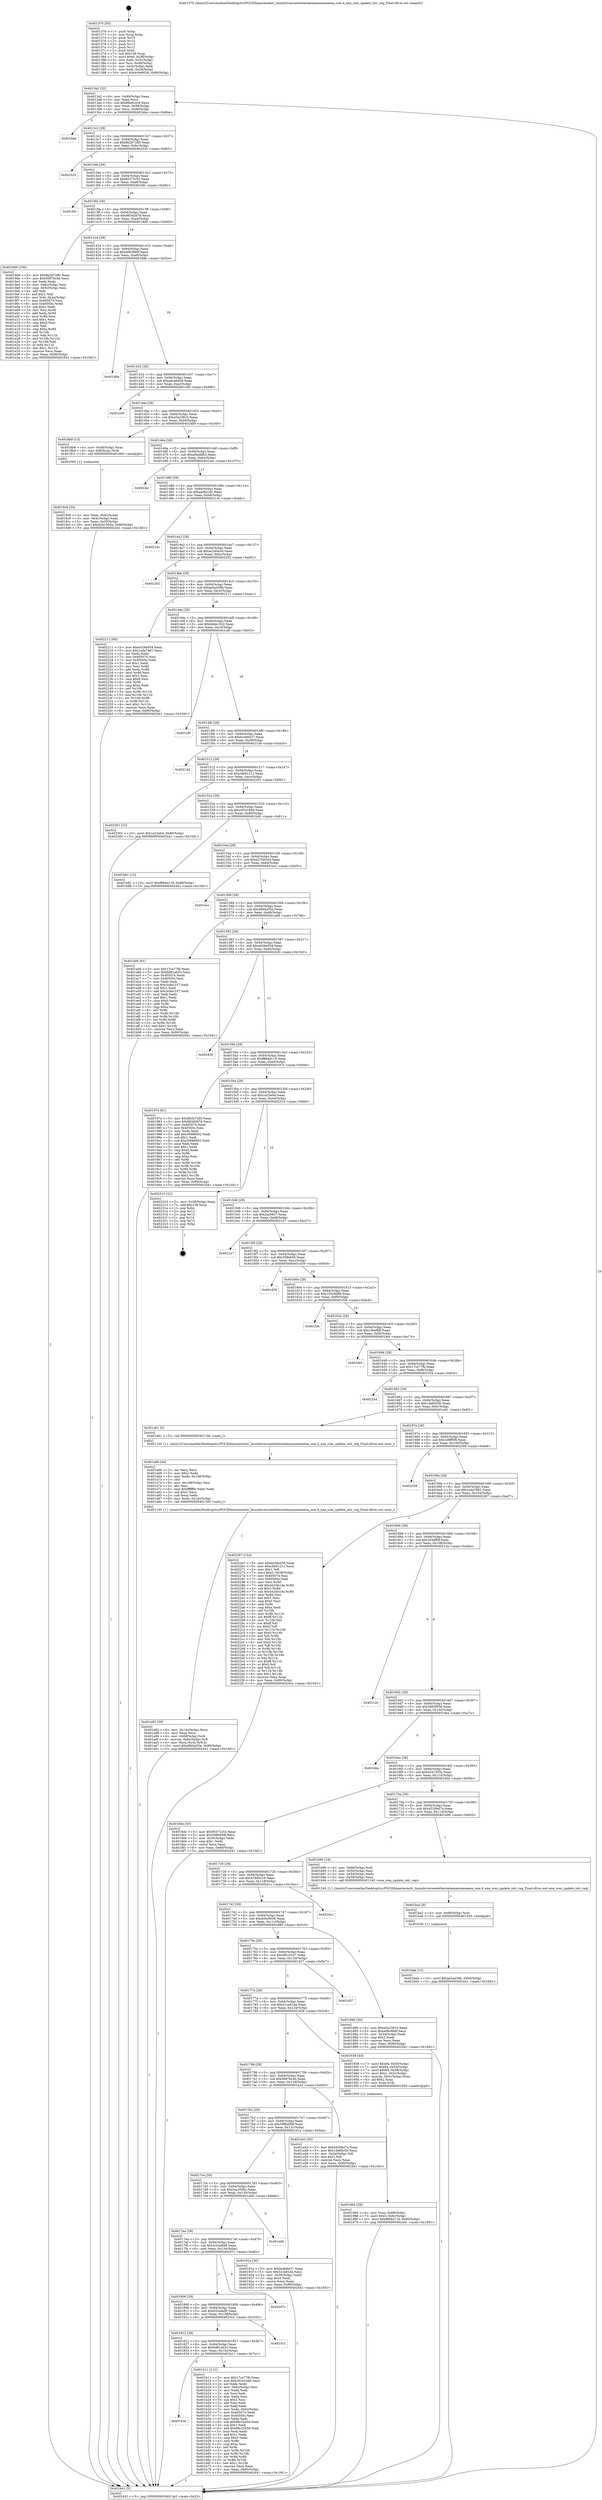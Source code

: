 digraph "0x401370" {
  label = "0x401370 (/mnt/c/Users/mathe/Desktop/tcc/POCII/binaries/extr_linuxdriversnetethernetamazonenaena_com.h_ena_com_update_intr_reg_Final-ollvm.out::main(0))"
  labelloc = "t"
  node[shape=record]

  Entry [label="",width=0.3,height=0.3,shape=circle,fillcolor=black,style=filled]
  "0x4013a2" [label="{
     0x4013a2 [32]\l
     | [instrs]\l
     &nbsp;&nbsp;0x4013a2 \<+6\>: mov -0x90(%rbp),%eax\l
     &nbsp;&nbsp;0x4013a8 \<+2\>: mov %eax,%ecx\l
     &nbsp;&nbsp;0x4013aa \<+6\>: sub $0x88e8c2c9,%ecx\l
     &nbsp;&nbsp;0x4013b0 \<+6\>: mov %eax,-0x94(%rbp)\l
     &nbsp;&nbsp;0x4013b6 \<+6\>: mov %ecx,-0x98(%rbp)\l
     &nbsp;&nbsp;0x4013bc \<+6\>: je 0000000000401bba \<main+0x84a\>\l
  }"]
  "0x401bba" [label="{
     0x401bba\l
  }", style=dashed]
  "0x4013c2" [label="{
     0x4013c2 [28]\l
     | [instrs]\l
     &nbsp;&nbsp;0x4013c2 \<+5\>: jmp 00000000004013c7 \<main+0x57\>\l
     &nbsp;&nbsp;0x4013c7 \<+6\>: mov -0x94(%rbp),%eax\l
     &nbsp;&nbsp;0x4013cd \<+5\>: sub $0x8b2b7280,%eax\l
     &nbsp;&nbsp;0x4013d2 \<+6\>: mov %eax,-0x9c(%rbp)\l
     &nbsp;&nbsp;0x4013d8 \<+6\>: je 0000000000402325 \<main+0xfb5\>\l
  }"]
  Exit [label="",width=0.3,height=0.3,shape=circle,fillcolor=black,style=filled,peripheries=2]
  "0x402325" [label="{
     0x402325\l
  }", style=dashed]
  "0x4013de" [label="{
     0x4013de [28]\l
     | [instrs]\l
     &nbsp;&nbsp;0x4013de \<+5\>: jmp 00000000004013e3 \<main+0x73\>\l
     &nbsp;&nbsp;0x4013e3 \<+6\>: mov -0x94(%rbp),%eax\l
     &nbsp;&nbsp;0x4013e9 \<+5\>: sub $0x95372c52,%eax\l
     &nbsp;&nbsp;0x4013ee \<+6\>: mov %eax,-0xa0(%rbp)\l
     &nbsp;&nbsp;0x4013f4 \<+6\>: je 00000000004018fc \<main+0x58c\>\l
  }"]
  "0x401bab" [label="{
     0x401bab [15]\l
     | [instrs]\l
     &nbsp;&nbsp;0x401bab \<+10\>: movl $0xae5a439b,-0x90(%rbp)\l
     &nbsp;&nbsp;0x401bb5 \<+5\>: jmp 0000000000402441 \<main+0x10d1\>\l
  }"]
  "0x4018fc" [label="{
     0x4018fc\l
  }", style=dashed]
  "0x4013fa" [label="{
     0x4013fa [28]\l
     | [instrs]\l
     &nbsp;&nbsp;0x4013fa \<+5\>: jmp 00000000004013ff \<main+0x8f\>\l
     &nbsp;&nbsp;0x4013ff \<+6\>: mov -0x94(%rbp),%eax\l
     &nbsp;&nbsp;0x401405 \<+5\>: sub $0x983d2679,%eax\l
     &nbsp;&nbsp;0x40140a \<+6\>: mov %eax,-0xa4(%rbp)\l
     &nbsp;&nbsp;0x401410 \<+6\>: je 00000000004019d9 \<main+0x669\>\l
  }"]
  "0x401ba2" [label="{
     0x401ba2 [9]\l
     | [instrs]\l
     &nbsp;&nbsp;0x401ba2 \<+4\>: mov -0x68(%rbp),%rdi\l
     &nbsp;&nbsp;0x401ba6 \<+5\>: call 0000000000401030 \<free@plt\>\l
     | [calls]\l
     &nbsp;&nbsp;0x401030 \{1\} (unknown)\l
  }"]
  "0x4019d9" [label="{
     0x4019d9 [106]\l
     | [instrs]\l
     &nbsp;&nbsp;0x4019d9 \<+5\>: mov $0x8b2b7280,%eax\l
     &nbsp;&nbsp;0x4019de \<+5\>: mov $0x5687bc4d,%ecx\l
     &nbsp;&nbsp;0x4019e3 \<+2\>: xor %edx,%edx\l
     &nbsp;&nbsp;0x4019e5 \<+3\>: mov -0x6c(%rbp),%esi\l
     &nbsp;&nbsp;0x4019e8 \<+3\>: cmp -0x5c(%rbp),%esi\l
     &nbsp;&nbsp;0x4019eb \<+4\>: setl %dil\l
     &nbsp;&nbsp;0x4019ef \<+4\>: and $0x1,%dil\l
     &nbsp;&nbsp;0x4019f3 \<+4\>: mov %dil,-0x2a(%rbp)\l
     &nbsp;&nbsp;0x4019f7 \<+7\>: mov 0x405074,%esi\l
     &nbsp;&nbsp;0x4019fe \<+8\>: mov 0x40505c,%r8d\l
     &nbsp;&nbsp;0x401a06 \<+3\>: sub $0x1,%edx\l
     &nbsp;&nbsp;0x401a09 \<+3\>: mov %esi,%r9d\l
     &nbsp;&nbsp;0x401a0c \<+3\>: add %edx,%r9d\l
     &nbsp;&nbsp;0x401a0f \<+4\>: imul %r9d,%esi\l
     &nbsp;&nbsp;0x401a13 \<+3\>: and $0x1,%esi\l
     &nbsp;&nbsp;0x401a16 \<+3\>: cmp $0x0,%esi\l
     &nbsp;&nbsp;0x401a19 \<+4\>: sete %dil\l
     &nbsp;&nbsp;0x401a1d \<+4\>: cmp $0xa,%r8d\l
     &nbsp;&nbsp;0x401a21 \<+4\>: setl %r10b\l
     &nbsp;&nbsp;0x401a25 \<+3\>: mov %dil,%r11b\l
     &nbsp;&nbsp;0x401a28 \<+3\>: and %r10b,%r11b\l
     &nbsp;&nbsp;0x401a2b \<+3\>: xor %r10b,%dil\l
     &nbsp;&nbsp;0x401a2e \<+3\>: or %dil,%r11b\l
     &nbsp;&nbsp;0x401a31 \<+4\>: test $0x1,%r11b\l
     &nbsp;&nbsp;0x401a35 \<+3\>: cmovne %ecx,%eax\l
     &nbsp;&nbsp;0x401a38 \<+6\>: mov %eax,-0x90(%rbp)\l
     &nbsp;&nbsp;0x401a3e \<+5\>: jmp 0000000000402441 \<main+0x10d1\>\l
  }"]
  "0x401416" [label="{
     0x401416 [28]\l
     | [instrs]\l
     &nbsp;&nbsp;0x401416 \<+5\>: jmp 000000000040141b \<main+0xab\>\l
     &nbsp;&nbsp;0x40141b \<+6\>: mov -0x94(%rbp),%eax\l
     &nbsp;&nbsp;0x401421 \<+5\>: sub $0xa08c9b0f,%eax\l
     &nbsp;&nbsp;0x401426 \<+6\>: mov %eax,-0xa8(%rbp)\l
     &nbsp;&nbsp;0x40142c \<+6\>: je 000000000040189e \<main+0x52e\>\l
  }"]
  "0x40183e" [label="{
     0x40183e\l
  }", style=dashed]
  "0x40189e" [label="{
     0x40189e\l
  }", style=dashed]
  "0x401432" [label="{
     0x401432 [28]\l
     | [instrs]\l
     &nbsp;&nbsp;0x401432 \<+5\>: jmp 0000000000401437 \<main+0xc7\>\l
     &nbsp;&nbsp;0x401437 \<+6\>: mov -0x94(%rbp),%eax\l
     &nbsp;&nbsp;0x40143d \<+5\>: sub $0xa0c46628,%eax\l
     &nbsp;&nbsp;0x401442 \<+6\>: mov %eax,-0xac(%rbp)\l
     &nbsp;&nbsp;0x401448 \<+6\>: je 0000000000401c06 \<main+0x896\>\l
  }"]
  "0x401b11" [label="{
     0x401b11 [112]\l
     | [instrs]\l
     &nbsp;&nbsp;0x401b11 \<+5\>: mov $0x17ce77fb,%eax\l
     &nbsp;&nbsp;0x401b16 \<+5\>: mov $0xc9241946,%ecx\l
     &nbsp;&nbsp;0x401b1b \<+2\>: xor %edx,%edx\l
     &nbsp;&nbsp;0x401b1d \<+3\>: mov -0x6c(%rbp),%esi\l
     &nbsp;&nbsp;0x401b20 \<+2\>: mov %edx,%edi\l
     &nbsp;&nbsp;0x401b22 \<+2\>: sub %esi,%edi\l
     &nbsp;&nbsp;0x401b24 \<+2\>: mov %edx,%esi\l
     &nbsp;&nbsp;0x401b26 \<+3\>: sub $0x1,%esi\l
     &nbsp;&nbsp;0x401b29 \<+2\>: add %esi,%edi\l
     &nbsp;&nbsp;0x401b2b \<+2\>: sub %edi,%edx\l
     &nbsp;&nbsp;0x401b2d \<+3\>: mov %edx,-0x6c(%rbp)\l
     &nbsp;&nbsp;0x401b30 \<+7\>: mov 0x405074,%edx\l
     &nbsp;&nbsp;0x401b37 \<+7\>: mov 0x40505c,%esi\l
     &nbsp;&nbsp;0x401b3e \<+2\>: mov %edx,%edi\l
     &nbsp;&nbsp;0x401b40 \<+6\>: sub $0x98c32e3d,%edi\l
     &nbsp;&nbsp;0x401b46 \<+3\>: sub $0x1,%edi\l
     &nbsp;&nbsp;0x401b49 \<+6\>: add $0x98c32e3d,%edi\l
     &nbsp;&nbsp;0x401b4f \<+3\>: imul %edi,%edx\l
     &nbsp;&nbsp;0x401b52 \<+3\>: and $0x1,%edx\l
     &nbsp;&nbsp;0x401b55 \<+3\>: cmp $0x0,%edx\l
     &nbsp;&nbsp;0x401b58 \<+4\>: sete %r8b\l
     &nbsp;&nbsp;0x401b5c \<+3\>: cmp $0xa,%esi\l
     &nbsp;&nbsp;0x401b5f \<+4\>: setl %r9b\l
     &nbsp;&nbsp;0x401b63 \<+3\>: mov %r8b,%r10b\l
     &nbsp;&nbsp;0x401b66 \<+3\>: and %r9b,%r10b\l
     &nbsp;&nbsp;0x401b69 \<+3\>: xor %r9b,%r8b\l
     &nbsp;&nbsp;0x401b6c \<+3\>: or %r8b,%r10b\l
     &nbsp;&nbsp;0x401b6f \<+4\>: test $0x1,%r10b\l
     &nbsp;&nbsp;0x401b73 \<+3\>: cmovne %ecx,%eax\l
     &nbsp;&nbsp;0x401b76 \<+6\>: mov %eax,-0x90(%rbp)\l
     &nbsp;&nbsp;0x401b7c \<+5\>: jmp 0000000000402441 \<main+0x10d1\>\l
  }"]
  "0x401c06" [label="{
     0x401c06\l
  }", style=dashed]
  "0x40144e" [label="{
     0x40144e [28]\l
     | [instrs]\l
     &nbsp;&nbsp;0x40144e \<+5\>: jmp 0000000000401453 \<main+0xe3\>\l
     &nbsp;&nbsp;0x401453 \<+6\>: mov -0x94(%rbp),%eax\l
     &nbsp;&nbsp;0x401459 \<+5\>: sub $0xa5a23810,%eax\l
     &nbsp;&nbsp;0x40145e \<+6\>: mov %eax,-0xb0(%rbp)\l
     &nbsp;&nbsp;0x401464 \<+6\>: je 00000000004018b9 \<main+0x549\>\l
  }"]
  "0x401822" [label="{
     0x401822 [28]\l
     | [instrs]\l
     &nbsp;&nbsp;0x401822 \<+5\>: jmp 0000000000401827 \<main+0x4b7\>\l
     &nbsp;&nbsp;0x401827 \<+6\>: mov -0x94(%rbp),%eax\l
     &nbsp;&nbsp;0x40182d \<+5\>: sub $0x6d81ab33,%eax\l
     &nbsp;&nbsp;0x401832 \<+6\>: mov %eax,-0x13c(%rbp)\l
     &nbsp;&nbsp;0x401838 \<+6\>: je 0000000000401b11 \<main+0x7a1\>\l
  }"]
  "0x4018b9" [label="{
     0x4018b9 [13]\l
     | [instrs]\l
     &nbsp;&nbsp;0x4018b9 \<+4\>: mov -0x48(%rbp),%rax\l
     &nbsp;&nbsp;0x4018bd \<+4\>: mov 0x8(%rax),%rdi\l
     &nbsp;&nbsp;0x4018c1 \<+5\>: call 0000000000401060 \<atoi@plt\>\l
     | [calls]\l
     &nbsp;&nbsp;0x401060 \{1\} (unknown)\l
  }"]
  "0x40146a" [label="{
     0x40146a [28]\l
     | [instrs]\l
     &nbsp;&nbsp;0x40146a \<+5\>: jmp 000000000040146f \<main+0xff\>\l
     &nbsp;&nbsp;0x40146f \<+6\>: mov -0x94(%rbp),%eax\l
     &nbsp;&nbsp;0x401475 \<+5\>: sub $0xa5babfb3,%eax\l
     &nbsp;&nbsp;0x40147a \<+6\>: mov %eax,-0xb4(%rbp)\l
     &nbsp;&nbsp;0x401480 \<+6\>: je 00000000004023ec \<main+0x107c\>\l
  }"]
  "0x4023c2" [label="{
     0x4023c2\l
  }", style=dashed]
  "0x4023ec" [label="{
     0x4023ec\l
  }", style=dashed]
  "0x401486" [label="{
     0x401486 [28]\l
     | [instrs]\l
     &nbsp;&nbsp;0x401486 \<+5\>: jmp 000000000040148b \<main+0x11b\>\l
     &nbsp;&nbsp;0x40148b \<+6\>: mov -0x94(%rbp),%eax\l
     &nbsp;&nbsp;0x401491 \<+5\>: sub $0xaad6cc40,%eax\l
     &nbsp;&nbsp;0x401496 \<+6\>: mov %eax,-0xb8(%rbp)\l
     &nbsp;&nbsp;0x40149c \<+6\>: je 000000000040214c \<main+0xddc\>\l
  }"]
  "0x401806" [label="{
     0x401806 [28]\l
     | [instrs]\l
     &nbsp;&nbsp;0x401806 \<+5\>: jmp 000000000040180b \<main+0x49b\>\l
     &nbsp;&nbsp;0x40180b \<+6\>: mov -0x94(%rbp),%eax\l
     &nbsp;&nbsp;0x401811 \<+5\>: sub $0x632a4af9,%eax\l
     &nbsp;&nbsp;0x401816 \<+6\>: mov %eax,-0x138(%rbp)\l
     &nbsp;&nbsp;0x40181c \<+6\>: je 00000000004023c2 \<main+0x1052\>\l
  }"]
  "0x40214c" [label="{
     0x40214c\l
  }", style=dashed]
  "0x4014a2" [label="{
     0x4014a2 [28]\l
     | [instrs]\l
     &nbsp;&nbsp;0x4014a2 \<+5\>: jmp 00000000004014a7 \<main+0x137\>\l
     &nbsp;&nbsp;0x4014a7 \<+6\>: mov -0x94(%rbp),%eax\l
     &nbsp;&nbsp;0x4014ad \<+5\>: sub $0xac240a30,%eax\l
     &nbsp;&nbsp;0x4014b2 \<+6\>: mov %eax,-0xbc(%rbp)\l
     &nbsp;&nbsp;0x4014b8 \<+6\>: je 0000000000402202 \<main+0xe92\>\l
  }"]
  "0x40207c" [label="{
     0x40207c\l
  }", style=dashed]
  "0x402202" [label="{
     0x402202\l
  }", style=dashed]
  "0x4014be" [label="{
     0x4014be [28]\l
     | [instrs]\l
     &nbsp;&nbsp;0x4014be \<+5\>: jmp 00000000004014c3 \<main+0x153\>\l
     &nbsp;&nbsp;0x4014c3 \<+6\>: mov -0x94(%rbp),%eax\l
     &nbsp;&nbsp;0x4014c9 \<+5\>: sub $0xae5a439b,%eax\l
     &nbsp;&nbsp;0x4014ce \<+6\>: mov %eax,-0xc0(%rbp)\l
     &nbsp;&nbsp;0x4014d4 \<+6\>: je 0000000000402211 \<main+0xea1\>\l
  }"]
  "0x4017ea" [label="{
     0x4017ea [28]\l
     | [instrs]\l
     &nbsp;&nbsp;0x4017ea \<+5\>: jmp 00000000004017ef \<main+0x47f\>\l
     &nbsp;&nbsp;0x4017ef \<+6\>: mov -0x94(%rbp),%eax\l
     &nbsp;&nbsp;0x4017f5 \<+5\>: sub $0x5c43e848,%eax\l
     &nbsp;&nbsp;0x4017fa \<+6\>: mov %eax,-0x134(%rbp)\l
     &nbsp;&nbsp;0x401800 \<+6\>: je 000000000040207c \<main+0xd0c\>\l
  }"]
  "0x402211" [label="{
     0x402211 [86]\l
     | [instrs]\l
     &nbsp;&nbsp;0x402211 \<+5\>: mov $0xe026e554,%eax\l
     &nbsp;&nbsp;0x402216 \<+5\>: mov $0x1eda7881,%ecx\l
     &nbsp;&nbsp;0x40221b \<+2\>: xor %edx,%edx\l
     &nbsp;&nbsp;0x40221d \<+7\>: mov 0x405074,%esi\l
     &nbsp;&nbsp;0x402224 \<+7\>: mov 0x40505c,%edi\l
     &nbsp;&nbsp;0x40222b \<+3\>: sub $0x1,%edx\l
     &nbsp;&nbsp;0x40222e \<+3\>: mov %esi,%r8d\l
     &nbsp;&nbsp;0x402231 \<+3\>: add %edx,%r8d\l
     &nbsp;&nbsp;0x402234 \<+4\>: imul %r8d,%esi\l
     &nbsp;&nbsp;0x402238 \<+3\>: and $0x1,%esi\l
     &nbsp;&nbsp;0x40223b \<+3\>: cmp $0x0,%esi\l
     &nbsp;&nbsp;0x40223e \<+4\>: sete %r9b\l
     &nbsp;&nbsp;0x402242 \<+3\>: cmp $0xa,%edi\l
     &nbsp;&nbsp;0x402245 \<+4\>: setl %r10b\l
     &nbsp;&nbsp;0x402249 \<+3\>: mov %r9b,%r11b\l
     &nbsp;&nbsp;0x40224c \<+3\>: and %r10b,%r11b\l
     &nbsp;&nbsp;0x40224f \<+3\>: xor %r10b,%r9b\l
     &nbsp;&nbsp;0x402252 \<+3\>: or %r9b,%r11b\l
     &nbsp;&nbsp;0x402255 \<+4\>: test $0x1,%r11b\l
     &nbsp;&nbsp;0x402259 \<+3\>: cmovne %ecx,%eax\l
     &nbsp;&nbsp;0x40225c \<+6\>: mov %eax,-0x90(%rbp)\l
     &nbsp;&nbsp;0x402262 \<+5\>: jmp 0000000000402441 \<main+0x10d1\>\l
  }"]
  "0x4014da" [label="{
     0x4014da [28]\l
     | [instrs]\l
     &nbsp;&nbsp;0x4014da \<+5\>: jmp 00000000004014df \<main+0x16f\>\l
     &nbsp;&nbsp;0x4014df \<+6\>: mov -0x94(%rbp),%eax\l
     &nbsp;&nbsp;0x4014e5 \<+5\>: sub $0xbbda1342,%eax\l
     &nbsp;&nbsp;0x4014ea \<+6\>: mov %eax,-0xc4(%rbp)\l
     &nbsp;&nbsp;0x4014f0 \<+6\>: je 0000000000401c8f \<main+0x91f\>\l
  }"]
  "0x401edb" [label="{
     0x401edb\l
  }", style=dashed]
  "0x401c8f" [label="{
     0x401c8f\l
  }", style=dashed]
  "0x4014f6" [label="{
     0x4014f6 [28]\l
     | [instrs]\l
     &nbsp;&nbsp;0x4014f6 \<+5\>: jmp 00000000004014fb \<main+0x18b\>\l
     &nbsp;&nbsp;0x4014fb \<+6\>: mov -0x94(%rbp),%eax\l
     &nbsp;&nbsp;0x401501 \<+5\>: sub $0xbc4b6e37,%eax\l
     &nbsp;&nbsp;0x401506 \<+6\>: mov %eax,-0xc8(%rbp)\l
     &nbsp;&nbsp;0x40150c \<+6\>: je 000000000040213d \<main+0xdcd\>\l
  }"]
  "0x401a92" [label="{
     0x401a92 [36]\l
     | [instrs]\l
     &nbsp;&nbsp;0x401a92 \<+6\>: mov -0x14c(%rbp),%ecx\l
     &nbsp;&nbsp;0x401a98 \<+3\>: imul %eax,%ecx\l
     &nbsp;&nbsp;0x401a9b \<+4\>: mov -0x68(%rbp),%rdi\l
     &nbsp;&nbsp;0x401a9f \<+4\>: movslq -0x6c(%rbp),%r8\l
     &nbsp;&nbsp;0x401aa3 \<+4\>: mov %ecx,(%rdi,%r8,4)\l
     &nbsp;&nbsp;0x401aa7 \<+10\>: movl $0xd8d4a55a,-0x90(%rbp)\l
     &nbsp;&nbsp;0x401ab1 \<+5\>: jmp 0000000000402441 \<main+0x10d1\>\l
  }"]
  "0x40213d" [label="{
     0x40213d\l
  }", style=dashed]
  "0x401512" [label="{
     0x401512 [28]\l
     | [instrs]\l
     &nbsp;&nbsp;0x401512 \<+5\>: jmp 0000000000401517 \<main+0x1a7\>\l
     &nbsp;&nbsp;0x401517 \<+6\>: mov -0x94(%rbp),%eax\l
     &nbsp;&nbsp;0x40151d \<+5\>: sub $0xc6b91211,%eax\l
     &nbsp;&nbsp;0x401522 \<+6\>: mov %eax,-0xcc(%rbp)\l
     &nbsp;&nbsp;0x401528 \<+6\>: je 0000000000402301 \<main+0xf91\>\l
  }"]
  "0x401a66" [label="{
     0x401a66 [44]\l
     | [instrs]\l
     &nbsp;&nbsp;0x401a66 \<+2\>: xor %ecx,%ecx\l
     &nbsp;&nbsp;0x401a68 \<+5\>: mov $0x2,%edx\l
     &nbsp;&nbsp;0x401a6d \<+6\>: mov %edx,-0x148(%rbp)\l
     &nbsp;&nbsp;0x401a73 \<+1\>: cltd\l
     &nbsp;&nbsp;0x401a74 \<+6\>: mov -0x148(%rbp),%esi\l
     &nbsp;&nbsp;0x401a7a \<+2\>: idiv %esi\l
     &nbsp;&nbsp;0x401a7c \<+6\>: imul $0xfffffffe,%edx,%edx\l
     &nbsp;&nbsp;0x401a82 \<+3\>: sub $0x1,%ecx\l
     &nbsp;&nbsp;0x401a85 \<+2\>: sub %ecx,%edx\l
     &nbsp;&nbsp;0x401a87 \<+6\>: mov %edx,-0x14c(%rbp)\l
     &nbsp;&nbsp;0x401a8d \<+5\>: call 0000000000401160 \<next_i\>\l
     | [calls]\l
     &nbsp;&nbsp;0x401160 \{1\} (/mnt/c/Users/mathe/Desktop/tcc/POCII/binaries/extr_linuxdriversnetethernetamazonenaena_com.h_ena_com_update_intr_reg_Final-ollvm.out::next_i)\l
  }"]
  "0x402301" [label="{
     0x402301 [15]\l
     | [instrs]\l
     &nbsp;&nbsp;0x402301 \<+10\>: movl $0x1e23eb4,-0x90(%rbp)\l
     &nbsp;&nbsp;0x40230b \<+5\>: jmp 0000000000402441 \<main+0x10d1\>\l
  }"]
  "0x40152e" [label="{
     0x40152e [28]\l
     | [instrs]\l
     &nbsp;&nbsp;0x40152e \<+5\>: jmp 0000000000401533 \<main+0x1c3\>\l
     &nbsp;&nbsp;0x401533 \<+6\>: mov -0x94(%rbp),%eax\l
     &nbsp;&nbsp;0x401539 \<+5\>: sub $0xc9241946,%eax\l
     &nbsp;&nbsp;0x40153e \<+6\>: mov %eax,-0xd0(%rbp)\l
     &nbsp;&nbsp;0x401544 \<+6\>: je 0000000000401b81 \<main+0x811\>\l
  }"]
  "0x401964" [label="{
     0x401964 [26]\l
     | [instrs]\l
     &nbsp;&nbsp;0x401964 \<+4\>: mov %rax,-0x68(%rbp)\l
     &nbsp;&nbsp;0x401968 \<+7\>: movl $0x0,-0x6c(%rbp)\l
     &nbsp;&nbsp;0x40196f \<+10\>: movl $0xf864d118,-0x90(%rbp)\l
     &nbsp;&nbsp;0x401979 \<+5\>: jmp 0000000000402441 \<main+0x10d1\>\l
  }"]
  "0x401b81" [label="{
     0x401b81 [15]\l
     | [instrs]\l
     &nbsp;&nbsp;0x401b81 \<+10\>: movl $0xf864d118,-0x90(%rbp)\l
     &nbsp;&nbsp;0x401b8b \<+5\>: jmp 0000000000402441 \<main+0x10d1\>\l
  }"]
  "0x40154a" [label="{
     0x40154a [28]\l
     | [instrs]\l
     &nbsp;&nbsp;0x40154a \<+5\>: jmp 000000000040154f \<main+0x1df\>\l
     &nbsp;&nbsp;0x40154f \<+6\>: mov -0x94(%rbp),%eax\l
     &nbsp;&nbsp;0x401555 \<+5\>: sub $0xd2706244,%eax\l
     &nbsp;&nbsp;0x40155a \<+6\>: mov %eax,-0xd4(%rbp)\l
     &nbsp;&nbsp;0x401560 \<+6\>: je 0000000000401ecc \<main+0xb5c\>\l
  }"]
  "0x4017ce" [label="{
     0x4017ce [28]\l
     | [instrs]\l
     &nbsp;&nbsp;0x4017ce \<+5\>: jmp 00000000004017d3 \<main+0x463\>\l
     &nbsp;&nbsp;0x4017d3 \<+6\>: mov -0x94(%rbp),%eax\l
     &nbsp;&nbsp;0x4017d9 \<+5\>: sub $0x5aa350bc,%eax\l
     &nbsp;&nbsp;0x4017de \<+6\>: mov %eax,-0x130(%rbp)\l
     &nbsp;&nbsp;0x4017e4 \<+6\>: je 0000000000401edb \<main+0xb6b\>\l
  }"]
  "0x401ecc" [label="{
     0x401ecc\l
  }", style=dashed]
  "0x401566" [label="{
     0x401566 [28]\l
     | [instrs]\l
     &nbsp;&nbsp;0x401566 \<+5\>: jmp 000000000040156b \<main+0x1fb\>\l
     &nbsp;&nbsp;0x40156b \<+6\>: mov -0x94(%rbp),%eax\l
     &nbsp;&nbsp;0x401571 \<+5\>: sub $0xd8d4a55a,%eax\l
     &nbsp;&nbsp;0x401576 \<+6\>: mov %eax,-0xd8(%rbp)\l
     &nbsp;&nbsp;0x40157c \<+6\>: je 0000000000401ab6 \<main+0x746\>\l
  }"]
  "0x40191a" [label="{
     0x40191a [30]\l
     | [instrs]\l
     &nbsp;&nbsp;0x40191a \<+5\>: mov $0xbc4b6e37,%eax\l
     &nbsp;&nbsp;0x40191f \<+5\>: mov $0x51ce81da,%ecx\l
     &nbsp;&nbsp;0x401924 \<+3\>: mov -0x30(%rbp),%edx\l
     &nbsp;&nbsp;0x401927 \<+3\>: cmp $0x0,%edx\l
     &nbsp;&nbsp;0x40192a \<+3\>: cmove %ecx,%eax\l
     &nbsp;&nbsp;0x40192d \<+6\>: mov %eax,-0x90(%rbp)\l
     &nbsp;&nbsp;0x401933 \<+5\>: jmp 0000000000402441 \<main+0x10d1\>\l
  }"]
  "0x401ab6" [label="{
     0x401ab6 [91]\l
     | [instrs]\l
     &nbsp;&nbsp;0x401ab6 \<+5\>: mov $0x17ce77fb,%eax\l
     &nbsp;&nbsp;0x401abb \<+5\>: mov $0x6d81ab33,%ecx\l
     &nbsp;&nbsp;0x401ac0 \<+7\>: mov 0x405074,%edx\l
     &nbsp;&nbsp;0x401ac7 \<+7\>: mov 0x40505c,%esi\l
     &nbsp;&nbsp;0x401ace \<+2\>: mov %edx,%edi\l
     &nbsp;&nbsp;0x401ad0 \<+6\>: sub $0x3cdec237,%edi\l
     &nbsp;&nbsp;0x401ad6 \<+3\>: sub $0x1,%edi\l
     &nbsp;&nbsp;0x401ad9 \<+6\>: add $0x3cdec237,%edi\l
     &nbsp;&nbsp;0x401adf \<+3\>: imul %edi,%edx\l
     &nbsp;&nbsp;0x401ae2 \<+3\>: and $0x1,%edx\l
     &nbsp;&nbsp;0x401ae5 \<+3\>: cmp $0x0,%edx\l
     &nbsp;&nbsp;0x401ae8 \<+4\>: sete %r8b\l
     &nbsp;&nbsp;0x401aec \<+3\>: cmp $0xa,%esi\l
     &nbsp;&nbsp;0x401aef \<+4\>: setl %r9b\l
     &nbsp;&nbsp;0x401af3 \<+3\>: mov %r8b,%r10b\l
     &nbsp;&nbsp;0x401af6 \<+3\>: and %r9b,%r10b\l
     &nbsp;&nbsp;0x401af9 \<+3\>: xor %r9b,%r8b\l
     &nbsp;&nbsp;0x401afc \<+3\>: or %r8b,%r10b\l
     &nbsp;&nbsp;0x401aff \<+4\>: test $0x1,%r10b\l
     &nbsp;&nbsp;0x401b03 \<+3\>: cmovne %ecx,%eax\l
     &nbsp;&nbsp;0x401b06 \<+6\>: mov %eax,-0x90(%rbp)\l
     &nbsp;&nbsp;0x401b0c \<+5\>: jmp 0000000000402441 \<main+0x10d1\>\l
  }"]
  "0x401582" [label="{
     0x401582 [28]\l
     | [instrs]\l
     &nbsp;&nbsp;0x401582 \<+5\>: jmp 0000000000401587 \<main+0x217\>\l
     &nbsp;&nbsp;0x401587 \<+6\>: mov -0x94(%rbp),%eax\l
     &nbsp;&nbsp;0x40158d \<+5\>: sub $0xe026e554,%eax\l
     &nbsp;&nbsp;0x401592 \<+6\>: mov %eax,-0xdc(%rbp)\l
     &nbsp;&nbsp;0x401598 \<+6\>: je 0000000000402430 \<main+0x10c0\>\l
  }"]
  "0x4017b2" [label="{
     0x4017b2 [28]\l
     | [instrs]\l
     &nbsp;&nbsp;0x4017b2 \<+5\>: jmp 00000000004017b7 \<main+0x447\>\l
     &nbsp;&nbsp;0x4017b7 \<+6\>: mov -0x94(%rbp),%eax\l
     &nbsp;&nbsp;0x4017bd \<+5\>: sub $0x598bd58f,%eax\l
     &nbsp;&nbsp;0x4017c2 \<+6\>: mov %eax,-0x12c(%rbp)\l
     &nbsp;&nbsp;0x4017c8 \<+6\>: je 000000000040191a \<main+0x5aa\>\l
  }"]
  "0x402430" [label="{
     0x402430\l
  }", style=dashed]
  "0x40159e" [label="{
     0x40159e [28]\l
     | [instrs]\l
     &nbsp;&nbsp;0x40159e \<+5\>: jmp 00000000004015a3 \<main+0x233\>\l
     &nbsp;&nbsp;0x4015a3 \<+6\>: mov -0x94(%rbp),%eax\l
     &nbsp;&nbsp;0x4015a9 \<+5\>: sub $0xf864d118,%eax\l
     &nbsp;&nbsp;0x4015ae \<+6\>: mov %eax,-0xe0(%rbp)\l
     &nbsp;&nbsp;0x4015b4 \<+6\>: je 000000000040197e \<main+0x60e\>\l
  }"]
  "0x401a43" [label="{
     0x401a43 [30]\l
     | [instrs]\l
     &nbsp;&nbsp;0x401a43 \<+5\>: mov $0x45206d7a,%eax\l
     &nbsp;&nbsp;0x401a48 \<+5\>: mov $0x1de85c5b,%ecx\l
     &nbsp;&nbsp;0x401a4d \<+3\>: mov -0x2a(%rbp),%dl\l
     &nbsp;&nbsp;0x401a50 \<+3\>: test $0x1,%dl\l
     &nbsp;&nbsp;0x401a53 \<+3\>: cmovne %ecx,%eax\l
     &nbsp;&nbsp;0x401a56 \<+6\>: mov %eax,-0x90(%rbp)\l
     &nbsp;&nbsp;0x401a5c \<+5\>: jmp 0000000000402441 \<main+0x10d1\>\l
  }"]
  "0x40197e" [label="{
     0x40197e [91]\l
     | [instrs]\l
     &nbsp;&nbsp;0x40197e \<+5\>: mov $0x8b2b7280,%eax\l
     &nbsp;&nbsp;0x401983 \<+5\>: mov $0x983d2679,%ecx\l
     &nbsp;&nbsp;0x401988 \<+7\>: mov 0x405074,%edx\l
     &nbsp;&nbsp;0x40198f \<+7\>: mov 0x40505c,%esi\l
     &nbsp;&nbsp;0x401996 \<+2\>: mov %edx,%edi\l
     &nbsp;&nbsp;0x401998 \<+6\>: add $0x30686652,%edi\l
     &nbsp;&nbsp;0x40199e \<+3\>: sub $0x1,%edi\l
     &nbsp;&nbsp;0x4019a1 \<+6\>: sub $0x30686652,%edi\l
     &nbsp;&nbsp;0x4019a7 \<+3\>: imul %edi,%edx\l
     &nbsp;&nbsp;0x4019aa \<+3\>: and $0x1,%edx\l
     &nbsp;&nbsp;0x4019ad \<+3\>: cmp $0x0,%edx\l
     &nbsp;&nbsp;0x4019b0 \<+4\>: sete %r8b\l
     &nbsp;&nbsp;0x4019b4 \<+3\>: cmp $0xa,%esi\l
     &nbsp;&nbsp;0x4019b7 \<+4\>: setl %r9b\l
     &nbsp;&nbsp;0x4019bb \<+3\>: mov %r8b,%r10b\l
     &nbsp;&nbsp;0x4019be \<+3\>: and %r9b,%r10b\l
     &nbsp;&nbsp;0x4019c1 \<+3\>: xor %r9b,%r8b\l
     &nbsp;&nbsp;0x4019c4 \<+3\>: or %r8b,%r10b\l
     &nbsp;&nbsp;0x4019c7 \<+4\>: test $0x1,%r10b\l
     &nbsp;&nbsp;0x4019cb \<+3\>: cmovne %ecx,%eax\l
     &nbsp;&nbsp;0x4019ce \<+6\>: mov %eax,-0x90(%rbp)\l
     &nbsp;&nbsp;0x4019d4 \<+5\>: jmp 0000000000402441 \<main+0x10d1\>\l
  }"]
  "0x4015ba" [label="{
     0x4015ba [28]\l
     | [instrs]\l
     &nbsp;&nbsp;0x4015ba \<+5\>: jmp 00000000004015bf \<main+0x24f\>\l
     &nbsp;&nbsp;0x4015bf \<+6\>: mov -0x94(%rbp),%eax\l
     &nbsp;&nbsp;0x4015c5 \<+5\>: sub $0x1e23eb4,%eax\l
     &nbsp;&nbsp;0x4015ca \<+6\>: mov %eax,-0xe4(%rbp)\l
     &nbsp;&nbsp;0x4015d0 \<+6\>: je 0000000000402310 \<main+0xfa0\>\l
  }"]
  "0x401796" [label="{
     0x401796 [28]\l
     | [instrs]\l
     &nbsp;&nbsp;0x401796 \<+5\>: jmp 000000000040179b \<main+0x42b\>\l
     &nbsp;&nbsp;0x40179b \<+6\>: mov -0x94(%rbp),%eax\l
     &nbsp;&nbsp;0x4017a1 \<+5\>: sub $0x5687bc4d,%eax\l
     &nbsp;&nbsp;0x4017a6 \<+6\>: mov %eax,-0x128(%rbp)\l
     &nbsp;&nbsp;0x4017ac \<+6\>: je 0000000000401a43 \<main+0x6d3\>\l
  }"]
  "0x402310" [label="{
     0x402310 [21]\l
     | [instrs]\l
     &nbsp;&nbsp;0x402310 \<+3\>: mov -0x38(%rbp),%eax\l
     &nbsp;&nbsp;0x402313 \<+7\>: add $0x138,%rsp\l
     &nbsp;&nbsp;0x40231a \<+1\>: pop %rbx\l
     &nbsp;&nbsp;0x40231b \<+2\>: pop %r12\l
     &nbsp;&nbsp;0x40231d \<+2\>: pop %r13\l
     &nbsp;&nbsp;0x40231f \<+2\>: pop %r14\l
     &nbsp;&nbsp;0x402321 \<+2\>: pop %r15\l
     &nbsp;&nbsp;0x402323 \<+1\>: pop %rbp\l
     &nbsp;&nbsp;0x402324 \<+1\>: ret\l
  }"]
  "0x4015d6" [label="{
     0x4015d6 [28]\l
     | [instrs]\l
     &nbsp;&nbsp;0x4015d6 \<+5\>: jmp 00000000004015db \<main+0x26b\>\l
     &nbsp;&nbsp;0x4015db \<+6\>: mov -0x94(%rbp),%eax\l
     &nbsp;&nbsp;0x4015e1 \<+5\>: sub $0x2ac66c7,%eax\l
     &nbsp;&nbsp;0x4015e6 \<+6\>: mov %eax,-0xe8(%rbp)\l
     &nbsp;&nbsp;0x4015ec \<+6\>: je 00000000004021a7 \<main+0xe37\>\l
  }"]
  "0x401938" [label="{
     0x401938 [44]\l
     | [instrs]\l
     &nbsp;&nbsp;0x401938 \<+7\>: movl $0x64,-0x50(%rbp)\l
     &nbsp;&nbsp;0x40193f \<+7\>: movl $0x64,-0x54(%rbp)\l
     &nbsp;&nbsp;0x401946 \<+7\>: movl $0x64,-0x58(%rbp)\l
     &nbsp;&nbsp;0x40194d \<+7\>: movl $0x1,-0x5c(%rbp)\l
     &nbsp;&nbsp;0x401954 \<+4\>: movslq -0x5c(%rbp),%rax\l
     &nbsp;&nbsp;0x401958 \<+4\>: shl $0x2,%rax\l
     &nbsp;&nbsp;0x40195c \<+3\>: mov %rax,%rdi\l
     &nbsp;&nbsp;0x40195f \<+5\>: call 0000000000401050 \<malloc@plt\>\l
     | [calls]\l
     &nbsp;&nbsp;0x401050 \{1\} (unknown)\l
  }"]
  "0x4021a7" [label="{
     0x4021a7\l
  }", style=dashed]
  "0x4015f2" [label="{
     0x4015f2 [28]\l
     | [instrs]\l
     &nbsp;&nbsp;0x4015f2 \<+5\>: jmp 00000000004015f7 \<main+0x287\>\l
     &nbsp;&nbsp;0x4015f7 \<+6\>: mov -0x94(%rbp),%eax\l
     &nbsp;&nbsp;0x4015fd \<+5\>: sub $0x308e656,%eax\l
     &nbsp;&nbsp;0x401602 \<+6\>: mov %eax,-0xec(%rbp)\l
     &nbsp;&nbsp;0x401608 \<+6\>: je 0000000000401d39 \<main+0x9c9\>\l
  }"]
  "0x40177a" [label="{
     0x40177a [28]\l
     | [instrs]\l
     &nbsp;&nbsp;0x40177a \<+5\>: jmp 000000000040177f \<main+0x40f\>\l
     &nbsp;&nbsp;0x40177f \<+6\>: mov -0x94(%rbp),%eax\l
     &nbsp;&nbsp;0x401785 \<+5\>: sub $0x51ce81da,%eax\l
     &nbsp;&nbsp;0x40178a \<+6\>: mov %eax,-0x124(%rbp)\l
     &nbsp;&nbsp;0x401790 \<+6\>: je 0000000000401938 \<main+0x5c8\>\l
  }"]
  "0x401d39" [label="{
     0x401d39\l
  }", style=dashed]
  "0x40160e" [label="{
     0x40160e [28]\l
     | [instrs]\l
     &nbsp;&nbsp;0x40160e \<+5\>: jmp 0000000000401613 \<main+0x2a3\>\l
     &nbsp;&nbsp;0x401613 \<+6\>: mov -0x94(%rbp),%eax\l
     &nbsp;&nbsp;0x401619 \<+5\>: sub $0x155c9099,%eax\l
     &nbsp;&nbsp;0x40161e \<+6\>: mov %eax,-0xf0(%rbp)\l
     &nbsp;&nbsp;0x401624 \<+6\>: je 0000000000401f36 \<main+0xbc6\>\l
  }"]
  "0x401d57" [label="{
     0x401d57\l
  }", style=dashed]
  "0x401f36" [label="{
     0x401f36\l
  }", style=dashed]
  "0x40162a" [label="{
     0x40162a [28]\l
     | [instrs]\l
     &nbsp;&nbsp;0x40162a \<+5\>: jmp 000000000040162f \<main+0x2bf\>\l
     &nbsp;&nbsp;0x40162f \<+6\>: mov -0x94(%rbp),%eax\l
     &nbsp;&nbsp;0x401635 \<+5\>: sub $0x16eeffdf,%eax\l
     &nbsp;&nbsp;0x40163a \<+6\>: mov %eax,-0xf4(%rbp)\l
     &nbsp;&nbsp;0x401640 \<+6\>: je 0000000000401fe4 \<main+0xc74\>\l
  }"]
  "0x4018c6" [label="{
     0x4018c6 [24]\l
     | [instrs]\l
     &nbsp;&nbsp;0x4018c6 \<+3\>: mov %eax,-0x4c(%rbp)\l
     &nbsp;&nbsp;0x4018c9 \<+3\>: mov -0x4c(%rbp),%eax\l
     &nbsp;&nbsp;0x4018cc \<+3\>: mov %eax,-0x30(%rbp)\l
     &nbsp;&nbsp;0x4018cf \<+10\>: movl $0x4241503a,-0x90(%rbp)\l
     &nbsp;&nbsp;0x4018d9 \<+5\>: jmp 0000000000402441 \<main+0x10d1\>\l
  }"]
  "0x401fe4" [label="{
     0x401fe4\l
  }", style=dashed]
  "0x401646" [label="{
     0x401646 [28]\l
     | [instrs]\l
     &nbsp;&nbsp;0x401646 \<+5\>: jmp 000000000040164b \<main+0x2db\>\l
     &nbsp;&nbsp;0x40164b \<+6\>: mov -0x94(%rbp),%eax\l
     &nbsp;&nbsp;0x401651 \<+5\>: sub $0x17ce77fb,%eax\l
     &nbsp;&nbsp;0x401656 \<+6\>: mov %eax,-0xf8(%rbp)\l
     &nbsp;&nbsp;0x40165c \<+6\>: je 0000000000402334 \<main+0xfc4\>\l
  }"]
  "0x401370" [label="{
     0x401370 [50]\l
     | [instrs]\l
     &nbsp;&nbsp;0x401370 \<+1\>: push %rbp\l
     &nbsp;&nbsp;0x401371 \<+3\>: mov %rsp,%rbp\l
     &nbsp;&nbsp;0x401374 \<+2\>: push %r15\l
     &nbsp;&nbsp;0x401376 \<+2\>: push %r14\l
     &nbsp;&nbsp;0x401378 \<+2\>: push %r13\l
     &nbsp;&nbsp;0x40137a \<+2\>: push %r12\l
     &nbsp;&nbsp;0x40137c \<+1\>: push %rbx\l
     &nbsp;&nbsp;0x40137d \<+7\>: sub $0x138,%rsp\l
     &nbsp;&nbsp;0x401384 \<+7\>: movl $0x0,-0x38(%rbp)\l
     &nbsp;&nbsp;0x40138b \<+3\>: mov %edi,-0x3c(%rbp)\l
     &nbsp;&nbsp;0x40138e \<+4\>: mov %rsi,-0x48(%rbp)\l
     &nbsp;&nbsp;0x401392 \<+3\>: mov -0x3c(%rbp),%edi\l
     &nbsp;&nbsp;0x401395 \<+3\>: mov %edi,-0x34(%rbp)\l
     &nbsp;&nbsp;0x401398 \<+10\>: movl $0x4c6e9036,-0x90(%rbp)\l
  }"]
  "0x402334" [label="{
     0x402334\l
  }", style=dashed]
  "0x401662" [label="{
     0x401662 [28]\l
     | [instrs]\l
     &nbsp;&nbsp;0x401662 \<+5\>: jmp 0000000000401667 \<main+0x2f7\>\l
     &nbsp;&nbsp;0x401667 \<+6\>: mov -0x94(%rbp),%eax\l
     &nbsp;&nbsp;0x40166d \<+5\>: sub $0x1de85c5b,%eax\l
     &nbsp;&nbsp;0x401672 \<+6\>: mov %eax,-0xfc(%rbp)\l
     &nbsp;&nbsp;0x401678 \<+6\>: je 0000000000401a61 \<main+0x6f1\>\l
  }"]
  "0x402441" [label="{
     0x402441 [5]\l
     | [instrs]\l
     &nbsp;&nbsp;0x402441 \<+5\>: jmp 00000000004013a2 \<main+0x32\>\l
  }"]
  "0x401a61" [label="{
     0x401a61 [5]\l
     | [instrs]\l
     &nbsp;&nbsp;0x401a61 \<+5\>: call 0000000000401160 \<next_i\>\l
     | [calls]\l
     &nbsp;&nbsp;0x401160 \{1\} (/mnt/c/Users/mathe/Desktop/tcc/POCII/binaries/extr_linuxdriversnetethernetamazonenaena_com.h_ena_com_update_intr_reg_Final-ollvm.out::next_i)\l
  }"]
  "0x40167e" [label="{
     0x40167e [28]\l
     | [instrs]\l
     &nbsp;&nbsp;0x40167e \<+5\>: jmp 0000000000401683 \<main+0x313\>\l
     &nbsp;&nbsp;0x401683 \<+6\>: mov -0x94(%rbp),%eax\l
     &nbsp;&nbsp;0x401689 \<+5\>: sub $0x1e9ff5f9,%eax\l
     &nbsp;&nbsp;0x40168e \<+6\>: mov %eax,-0x100(%rbp)\l
     &nbsp;&nbsp;0x401694 \<+6\>: je 0000000000402358 \<main+0xfe8\>\l
  }"]
  "0x40175e" [label="{
     0x40175e [28]\l
     | [instrs]\l
     &nbsp;&nbsp;0x40175e \<+5\>: jmp 0000000000401763 \<main+0x3f3\>\l
     &nbsp;&nbsp;0x401763 \<+6\>: mov -0x94(%rbp),%eax\l
     &nbsp;&nbsp;0x401769 \<+5\>: sub $0x4f6101b7,%eax\l
     &nbsp;&nbsp;0x40176e \<+6\>: mov %eax,-0x120(%rbp)\l
     &nbsp;&nbsp;0x401774 \<+6\>: je 0000000000401d57 \<main+0x9e7\>\l
  }"]
  "0x402358" [label="{
     0x402358\l
  }", style=dashed]
  "0x40169a" [label="{
     0x40169a [28]\l
     | [instrs]\l
     &nbsp;&nbsp;0x40169a \<+5\>: jmp 000000000040169f \<main+0x32f\>\l
     &nbsp;&nbsp;0x40169f \<+6\>: mov -0x94(%rbp),%eax\l
     &nbsp;&nbsp;0x4016a5 \<+5\>: sub $0x1eda7881,%eax\l
     &nbsp;&nbsp;0x4016aa \<+6\>: mov %eax,-0x104(%rbp)\l
     &nbsp;&nbsp;0x4016b0 \<+6\>: je 0000000000402267 \<main+0xef7\>\l
  }"]
  "0x401880" [label="{
     0x401880 [30]\l
     | [instrs]\l
     &nbsp;&nbsp;0x401880 \<+5\>: mov $0xa5a23810,%eax\l
     &nbsp;&nbsp;0x401885 \<+5\>: mov $0xa08c9b0f,%ecx\l
     &nbsp;&nbsp;0x40188a \<+3\>: mov -0x34(%rbp),%edx\l
     &nbsp;&nbsp;0x40188d \<+3\>: cmp $0x2,%edx\l
     &nbsp;&nbsp;0x401890 \<+3\>: cmovne %ecx,%eax\l
     &nbsp;&nbsp;0x401893 \<+6\>: mov %eax,-0x90(%rbp)\l
     &nbsp;&nbsp;0x401899 \<+5\>: jmp 0000000000402441 \<main+0x10d1\>\l
  }"]
  "0x402267" [label="{
     0x402267 [154]\l
     | [instrs]\l
     &nbsp;&nbsp;0x402267 \<+5\>: mov $0xe026e554,%eax\l
     &nbsp;&nbsp;0x40226c \<+5\>: mov $0xc6b91211,%ecx\l
     &nbsp;&nbsp;0x402271 \<+2\>: mov $0x1,%dl\l
     &nbsp;&nbsp;0x402273 \<+7\>: movl $0x0,-0x38(%rbp)\l
     &nbsp;&nbsp;0x40227a \<+7\>: mov 0x405074,%esi\l
     &nbsp;&nbsp;0x402281 \<+7\>: mov 0x40505c,%edi\l
     &nbsp;&nbsp;0x402288 \<+3\>: mov %esi,%r8d\l
     &nbsp;&nbsp;0x40228b \<+7\>: add $0x4424b1de,%r8d\l
     &nbsp;&nbsp;0x402292 \<+4\>: sub $0x1,%r8d\l
     &nbsp;&nbsp;0x402296 \<+7\>: sub $0x4424b1de,%r8d\l
     &nbsp;&nbsp;0x40229d \<+4\>: imul %r8d,%esi\l
     &nbsp;&nbsp;0x4022a1 \<+3\>: and $0x1,%esi\l
     &nbsp;&nbsp;0x4022a4 \<+3\>: cmp $0x0,%esi\l
     &nbsp;&nbsp;0x4022a7 \<+4\>: sete %r9b\l
     &nbsp;&nbsp;0x4022ab \<+3\>: cmp $0xa,%edi\l
     &nbsp;&nbsp;0x4022ae \<+4\>: setl %r10b\l
     &nbsp;&nbsp;0x4022b2 \<+3\>: mov %r9b,%r11b\l
     &nbsp;&nbsp;0x4022b5 \<+4\>: xor $0xff,%r11b\l
     &nbsp;&nbsp;0x4022b9 \<+3\>: mov %r10b,%bl\l
     &nbsp;&nbsp;0x4022bc \<+3\>: xor $0xff,%bl\l
     &nbsp;&nbsp;0x4022bf \<+3\>: xor $0x0,%dl\l
     &nbsp;&nbsp;0x4022c2 \<+3\>: mov %r11b,%r14b\l
     &nbsp;&nbsp;0x4022c5 \<+4\>: and $0x0,%r14b\l
     &nbsp;&nbsp;0x4022c9 \<+3\>: and %dl,%r9b\l
     &nbsp;&nbsp;0x4022cc \<+3\>: mov %bl,%r15b\l
     &nbsp;&nbsp;0x4022cf \<+4\>: and $0x0,%r15b\l
     &nbsp;&nbsp;0x4022d3 \<+3\>: and %dl,%r10b\l
     &nbsp;&nbsp;0x4022d6 \<+3\>: or %r9b,%r14b\l
     &nbsp;&nbsp;0x4022d9 \<+3\>: or %r10b,%r15b\l
     &nbsp;&nbsp;0x4022dc \<+3\>: xor %r15b,%r14b\l
     &nbsp;&nbsp;0x4022df \<+3\>: or %bl,%r11b\l
     &nbsp;&nbsp;0x4022e2 \<+4\>: xor $0xff,%r11b\l
     &nbsp;&nbsp;0x4022e6 \<+3\>: or $0x0,%dl\l
     &nbsp;&nbsp;0x4022e9 \<+3\>: and %dl,%r11b\l
     &nbsp;&nbsp;0x4022ec \<+3\>: or %r11b,%r14b\l
     &nbsp;&nbsp;0x4022ef \<+4\>: test $0x1,%r14b\l
     &nbsp;&nbsp;0x4022f3 \<+3\>: cmovne %ecx,%eax\l
     &nbsp;&nbsp;0x4022f6 \<+6\>: mov %eax,-0x90(%rbp)\l
     &nbsp;&nbsp;0x4022fc \<+5\>: jmp 0000000000402441 \<main+0x10d1\>\l
  }"]
  "0x4016b6" [label="{
     0x4016b6 [28]\l
     | [instrs]\l
     &nbsp;&nbsp;0x4016b6 \<+5\>: jmp 00000000004016bb \<main+0x34b\>\l
     &nbsp;&nbsp;0x4016bb \<+6\>: mov -0x94(%rbp),%eax\l
     &nbsp;&nbsp;0x4016c1 \<+5\>: sub $0x2d3aff3f,%eax\l
     &nbsp;&nbsp;0x4016c6 \<+6\>: mov %eax,-0x108(%rbp)\l
     &nbsp;&nbsp;0x4016cc \<+6\>: je 000000000040212e \<main+0xdbe\>\l
  }"]
  "0x401742" [label="{
     0x401742 [28]\l
     | [instrs]\l
     &nbsp;&nbsp;0x401742 \<+5\>: jmp 0000000000401747 \<main+0x3d7\>\l
     &nbsp;&nbsp;0x401747 \<+6\>: mov -0x94(%rbp),%eax\l
     &nbsp;&nbsp;0x40174d \<+5\>: sub $0x4c6e9036,%eax\l
     &nbsp;&nbsp;0x401752 \<+6\>: mov %eax,-0x11c(%rbp)\l
     &nbsp;&nbsp;0x401758 \<+6\>: je 0000000000401880 \<main+0x510\>\l
  }"]
  "0x40212e" [label="{
     0x40212e\l
  }", style=dashed]
  "0x4016d2" [label="{
     0x4016d2 [28]\l
     | [instrs]\l
     &nbsp;&nbsp;0x4016d2 \<+5\>: jmp 00000000004016d7 \<main+0x367\>\l
     &nbsp;&nbsp;0x4016d7 \<+6\>: mov -0x94(%rbp),%eax\l
     &nbsp;&nbsp;0x4016dd \<+5\>: sub $0x3883f958,%eax\l
     &nbsp;&nbsp;0x4016e2 \<+6\>: mov %eax,-0x10c(%rbp)\l
     &nbsp;&nbsp;0x4016e8 \<+6\>: je 0000000000401dea \<main+0xa7a\>\l
  }"]
  "0x40241c" [label="{
     0x40241c\l
  }", style=dashed]
  "0x401dea" [label="{
     0x401dea\l
  }", style=dashed]
  "0x4016ee" [label="{
     0x4016ee [28]\l
     | [instrs]\l
     &nbsp;&nbsp;0x4016ee \<+5\>: jmp 00000000004016f3 \<main+0x383\>\l
     &nbsp;&nbsp;0x4016f3 \<+6\>: mov -0x94(%rbp),%eax\l
     &nbsp;&nbsp;0x4016f9 \<+5\>: sub $0x4241503a,%eax\l
     &nbsp;&nbsp;0x4016fe \<+6\>: mov %eax,-0x110(%rbp)\l
     &nbsp;&nbsp;0x401704 \<+6\>: je 00000000004018de \<main+0x56e\>\l
  }"]
  "0x401726" [label="{
     0x401726 [28]\l
     | [instrs]\l
     &nbsp;&nbsp;0x401726 \<+5\>: jmp 000000000040172b \<main+0x3bb\>\l
     &nbsp;&nbsp;0x40172b \<+6\>: mov -0x94(%rbp),%eax\l
     &nbsp;&nbsp;0x401731 \<+5\>: sub $0x4780bc19,%eax\l
     &nbsp;&nbsp;0x401736 \<+6\>: mov %eax,-0x118(%rbp)\l
     &nbsp;&nbsp;0x40173c \<+6\>: je 000000000040241c \<main+0x10ac\>\l
  }"]
  "0x4018de" [label="{
     0x4018de [30]\l
     | [instrs]\l
     &nbsp;&nbsp;0x4018de \<+5\>: mov $0x95372c52,%eax\l
     &nbsp;&nbsp;0x4018e3 \<+5\>: mov $0x598bd58f,%ecx\l
     &nbsp;&nbsp;0x4018e8 \<+3\>: mov -0x30(%rbp),%edx\l
     &nbsp;&nbsp;0x4018eb \<+3\>: cmp $0x1,%edx\l
     &nbsp;&nbsp;0x4018ee \<+3\>: cmovl %ecx,%eax\l
     &nbsp;&nbsp;0x4018f1 \<+6\>: mov %eax,-0x90(%rbp)\l
     &nbsp;&nbsp;0x4018f7 \<+5\>: jmp 0000000000402441 \<main+0x10d1\>\l
  }"]
  "0x40170a" [label="{
     0x40170a [28]\l
     | [instrs]\l
     &nbsp;&nbsp;0x40170a \<+5\>: jmp 000000000040170f \<main+0x39f\>\l
     &nbsp;&nbsp;0x40170f \<+6\>: mov -0x94(%rbp),%eax\l
     &nbsp;&nbsp;0x401715 \<+5\>: sub $0x45206d7a,%eax\l
     &nbsp;&nbsp;0x40171a \<+6\>: mov %eax,-0x114(%rbp)\l
     &nbsp;&nbsp;0x401720 \<+6\>: je 0000000000401b90 \<main+0x820\>\l
  }"]
  "0x401b90" [label="{
     0x401b90 [18]\l
     | [instrs]\l
     &nbsp;&nbsp;0x401b90 \<+4\>: mov -0x68(%rbp),%rdi\l
     &nbsp;&nbsp;0x401b94 \<+3\>: mov -0x50(%rbp),%esi\l
     &nbsp;&nbsp;0x401b97 \<+3\>: mov -0x54(%rbp),%edx\l
     &nbsp;&nbsp;0x401b9a \<+3\>: mov -0x58(%rbp),%ecx\l
     &nbsp;&nbsp;0x401b9d \<+5\>: call 0000000000401240 \<ena_com_update_intr_reg\>\l
     | [calls]\l
     &nbsp;&nbsp;0x401240 \{1\} (/mnt/c/Users/mathe/Desktop/tcc/POCII/binaries/extr_linuxdriversnetethernetamazonenaena_com.h_ena_com_update_intr_reg_Final-ollvm.out::ena_com_update_intr_reg)\l
  }"]
  Entry -> "0x401370" [label=" 1"]
  "0x4013a2" -> "0x401bba" [label=" 0"]
  "0x4013a2" -> "0x4013c2" [label=" 20"]
  "0x402310" -> Exit [label=" 1"]
  "0x4013c2" -> "0x402325" [label=" 0"]
  "0x4013c2" -> "0x4013de" [label=" 20"]
  "0x402301" -> "0x402441" [label=" 1"]
  "0x4013de" -> "0x4018fc" [label=" 0"]
  "0x4013de" -> "0x4013fa" [label=" 20"]
  "0x402267" -> "0x402441" [label=" 1"]
  "0x4013fa" -> "0x4019d9" [label=" 2"]
  "0x4013fa" -> "0x401416" [label=" 18"]
  "0x402211" -> "0x402441" [label=" 1"]
  "0x401416" -> "0x40189e" [label=" 0"]
  "0x401416" -> "0x401432" [label=" 18"]
  "0x401bab" -> "0x402441" [label=" 1"]
  "0x401432" -> "0x401c06" [label=" 0"]
  "0x401432" -> "0x40144e" [label=" 18"]
  "0x401ba2" -> "0x401bab" [label=" 1"]
  "0x40144e" -> "0x4018b9" [label=" 1"]
  "0x40144e" -> "0x40146a" [label=" 17"]
  "0x401b81" -> "0x402441" [label=" 1"]
  "0x40146a" -> "0x4023ec" [label=" 0"]
  "0x40146a" -> "0x401486" [label=" 17"]
  "0x401b11" -> "0x402441" [label=" 1"]
  "0x401486" -> "0x40214c" [label=" 0"]
  "0x401486" -> "0x4014a2" [label=" 17"]
  "0x401822" -> "0x401b11" [label=" 1"]
  "0x4014a2" -> "0x402202" [label=" 0"]
  "0x4014a2" -> "0x4014be" [label=" 17"]
  "0x401b90" -> "0x401ba2" [label=" 1"]
  "0x4014be" -> "0x402211" [label=" 1"]
  "0x4014be" -> "0x4014da" [label=" 16"]
  "0x401806" -> "0x4023c2" [label=" 0"]
  "0x4014da" -> "0x401c8f" [label=" 0"]
  "0x4014da" -> "0x4014f6" [label=" 16"]
  "0x401822" -> "0x40183e" [label=" 0"]
  "0x4014f6" -> "0x40213d" [label=" 0"]
  "0x4014f6" -> "0x401512" [label=" 16"]
  "0x4017ea" -> "0x40207c" [label=" 0"]
  "0x401512" -> "0x402301" [label=" 1"]
  "0x401512" -> "0x40152e" [label=" 15"]
  "0x401806" -> "0x401822" [label=" 1"]
  "0x40152e" -> "0x401b81" [label=" 1"]
  "0x40152e" -> "0x40154a" [label=" 14"]
  "0x4017ce" -> "0x4017ea" [label=" 1"]
  "0x40154a" -> "0x401ecc" [label=" 0"]
  "0x40154a" -> "0x401566" [label=" 14"]
  "0x4017ce" -> "0x401edb" [label=" 0"]
  "0x401566" -> "0x401ab6" [label=" 1"]
  "0x401566" -> "0x401582" [label=" 13"]
  "0x4017ea" -> "0x401806" [label=" 1"]
  "0x401582" -> "0x402430" [label=" 0"]
  "0x401582" -> "0x40159e" [label=" 13"]
  "0x401a92" -> "0x402441" [label=" 1"]
  "0x40159e" -> "0x40197e" [label=" 2"]
  "0x40159e" -> "0x4015ba" [label=" 11"]
  "0x401a66" -> "0x401a92" [label=" 1"]
  "0x4015ba" -> "0x402310" [label=" 1"]
  "0x4015ba" -> "0x4015d6" [label=" 10"]
  "0x401a43" -> "0x402441" [label=" 2"]
  "0x4015d6" -> "0x4021a7" [label=" 0"]
  "0x4015d6" -> "0x4015f2" [label=" 10"]
  "0x4019d9" -> "0x402441" [label=" 2"]
  "0x4015f2" -> "0x401d39" [label=" 0"]
  "0x4015f2" -> "0x40160e" [label=" 10"]
  "0x401964" -> "0x402441" [label=" 1"]
  "0x40160e" -> "0x401f36" [label=" 0"]
  "0x40160e" -> "0x40162a" [label=" 10"]
  "0x401938" -> "0x401964" [label=" 1"]
  "0x40162a" -> "0x401fe4" [label=" 0"]
  "0x40162a" -> "0x401646" [label=" 10"]
  "0x4017b2" -> "0x4017ce" [label=" 1"]
  "0x401646" -> "0x402334" [label=" 0"]
  "0x401646" -> "0x401662" [label=" 10"]
  "0x4017b2" -> "0x40191a" [label=" 1"]
  "0x401662" -> "0x401a61" [label=" 1"]
  "0x401662" -> "0x40167e" [label=" 9"]
  "0x401ab6" -> "0x402441" [label=" 1"]
  "0x40167e" -> "0x402358" [label=" 0"]
  "0x40167e" -> "0x40169a" [label=" 9"]
  "0x401796" -> "0x4017b2" [label=" 2"]
  "0x40169a" -> "0x402267" [label=" 1"]
  "0x40169a" -> "0x4016b6" [label=" 8"]
  "0x401796" -> "0x401a43" [label=" 2"]
  "0x4016b6" -> "0x40212e" [label=" 0"]
  "0x4016b6" -> "0x4016d2" [label=" 8"]
  "0x40177a" -> "0x401796" [label=" 4"]
  "0x4016d2" -> "0x401dea" [label=" 0"]
  "0x4016d2" -> "0x4016ee" [label=" 8"]
  "0x40177a" -> "0x401938" [label=" 1"]
  "0x4016ee" -> "0x4018de" [label=" 1"]
  "0x4016ee" -> "0x40170a" [label=" 7"]
  "0x40175e" -> "0x40177a" [label=" 5"]
  "0x40170a" -> "0x401b90" [label=" 1"]
  "0x40170a" -> "0x401726" [label=" 6"]
  "0x40197e" -> "0x402441" [label=" 2"]
  "0x401726" -> "0x40241c" [label=" 0"]
  "0x401726" -> "0x401742" [label=" 6"]
  "0x401a61" -> "0x401a66" [label=" 1"]
  "0x401742" -> "0x401880" [label=" 1"]
  "0x401742" -> "0x40175e" [label=" 5"]
  "0x401880" -> "0x402441" [label=" 1"]
  "0x401370" -> "0x4013a2" [label=" 1"]
  "0x402441" -> "0x4013a2" [label=" 19"]
  "0x4018b9" -> "0x4018c6" [label=" 1"]
  "0x4018c6" -> "0x402441" [label=" 1"]
  "0x4018de" -> "0x402441" [label=" 1"]
  "0x40191a" -> "0x402441" [label=" 1"]
  "0x40175e" -> "0x401d57" [label=" 0"]
}
